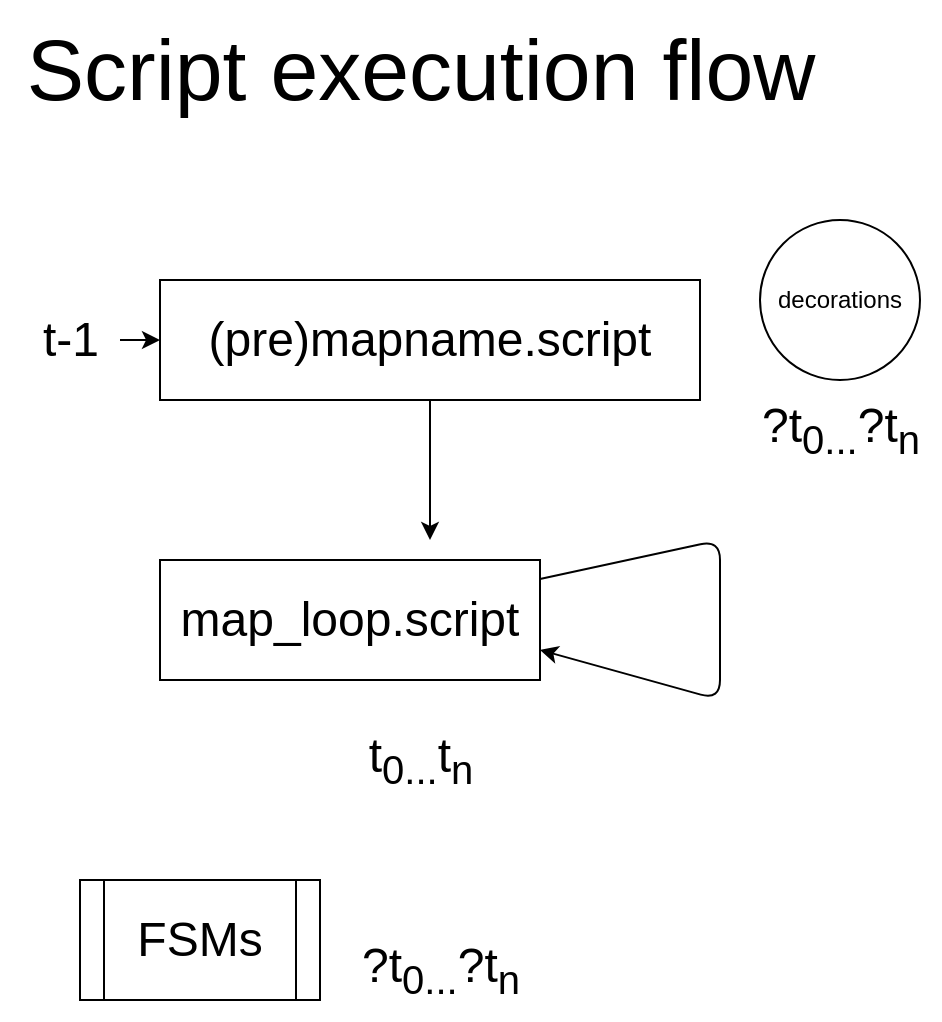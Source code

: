 <mxfile>
    <diagram id="NGRI1JzmwQkB78NBxj0t" name="Page-1">
        <mxGraphModel dx="771" dy="678" grid="1" gridSize="10" guides="1" tooltips="1" connect="1" arrows="1" fold="1" page="1" pageScale="1" pageWidth="850" pageHeight="1100" math="0" shadow="0">
            <root>
                <mxCell id="0"/>
                <mxCell id="1" parent="0"/>
                <mxCell id="4" value="" style="edgeStyle=none;html=1;entryX=1;entryY=0.75;entryDx=0;entryDy=0;" edge="1" parent="1" source="2" target="2">
                    <mxGeometry relative="1" as="geometry">
                        <mxPoint x="410" y="510" as="targetPoint"/>
                        <Array as="points">
                            <mxPoint x="510" y="370"/>
                        </Array>
                    </mxGeometry>
                </mxCell>
                <mxCell id="2" value="&lt;font style=&quot;font-size: 24px;&quot;&gt;map_loop.script&lt;/font&gt;" style="whiteSpace=wrap;html=1;" vertex="1" parent="1">
                    <mxGeometry x="230" y="380" width="190" height="60" as="geometry"/>
                </mxCell>
                <mxCell id="6" style="edgeStyle=none;html=1;" edge="1" parent="1" source="5">
                    <mxGeometry relative="1" as="geometry">
                        <mxPoint x="365" y="370" as="targetPoint"/>
                    </mxGeometry>
                </mxCell>
                <mxCell id="5" value="&lt;font style=&quot;font-size: 24px;&quot;&gt;(pre)mapname.script&lt;/font&gt;" style="whiteSpace=wrap;html=1;" vertex="1" parent="1">
                    <mxGeometry x="230" y="240" width="270" height="60" as="geometry"/>
                </mxCell>
                <mxCell id="7" value="decorations" style="ellipse;whiteSpace=wrap;html=1;" vertex="1" parent="1">
                    <mxGeometry x="530" y="210" width="80" height="80" as="geometry"/>
                </mxCell>
                <mxCell id="9" style="edgeStyle=none;html=1;entryX=0;entryY=0.5;entryDx=0;entryDy=0;fontSize=24;" edge="1" parent="1" source="8" target="5">
                    <mxGeometry relative="1" as="geometry"/>
                </mxCell>
                <mxCell id="8" value="&lt;font style=&quot;font-size: 24px;&quot;&gt;t-1&lt;/font&gt;" style="text;html=1;align=center;verticalAlign=middle;resizable=0;points=[];autosize=1;strokeColor=none;fillColor=none;" vertex="1" parent="1">
                    <mxGeometry x="160" y="250" width="50" height="40" as="geometry"/>
                </mxCell>
                <mxCell id="10" value="t&lt;sub&gt;0...&lt;/sub&gt;t&lt;sub&gt;n&lt;/sub&gt;" style="text;html=1;align=center;verticalAlign=middle;resizable=0;points=[];autosize=1;strokeColor=none;fillColor=none;fontSize=24;" vertex="1" parent="1">
                    <mxGeometry x="320" y="455" width="80" height="50" as="geometry"/>
                </mxCell>
                <mxCell id="11" value="?t&lt;sub&gt;0...&lt;/sub&gt;?t&lt;sub&gt;n&lt;/sub&gt;" style="text;html=1;align=center;verticalAlign=middle;resizable=0;points=[];autosize=1;strokeColor=none;fillColor=none;fontSize=24;" vertex="1" parent="1">
                    <mxGeometry x="520" y="290" width="100" height="50" as="geometry"/>
                </mxCell>
                <mxCell id="12" value="FSMs" style="shape=process;whiteSpace=wrap;html=1;backgroundOutline=1;fontSize=24;" vertex="1" parent="1">
                    <mxGeometry x="190" y="540" width="120" height="60" as="geometry"/>
                </mxCell>
                <mxCell id="13" value="?t&lt;sub&gt;0...&lt;/sub&gt;?t&lt;sub&gt;n&lt;/sub&gt;" style="text;html=1;align=center;verticalAlign=middle;resizable=0;points=[];autosize=1;strokeColor=none;fillColor=none;fontSize=24;" vertex="1" parent="1">
                    <mxGeometry x="320" y="560" width="100" height="50" as="geometry"/>
                </mxCell>
                <mxCell id="16" value="Script execution flow" style="text;html=1;align=center;verticalAlign=middle;resizable=0;points=[];autosize=1;strokeColor=none;fillColor=none;fontSize=43;" vertex="1" parent="1">
                    <mxGeometry x="150" y="100" width="420" height="70" as="geometry"/>
                </mxCell>
            </root>
        </mxGraphModel>
    </diagram>
</mxfile>